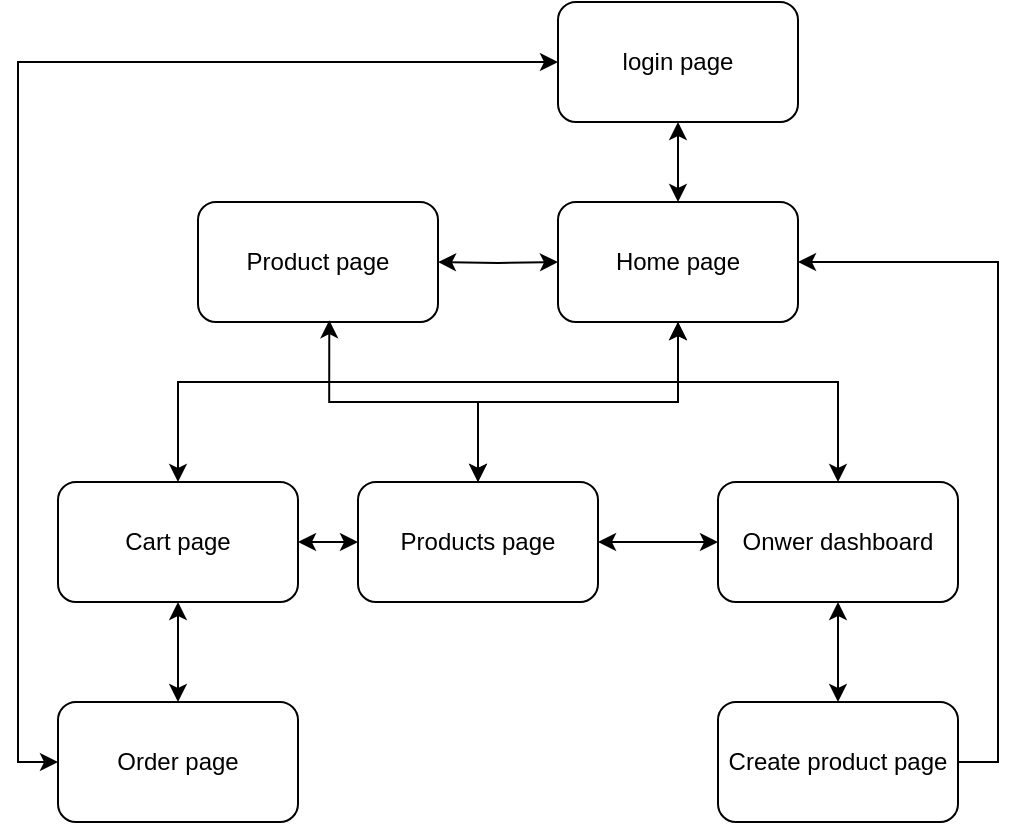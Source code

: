 <mxfile version="16.5.1" type="device"><diagram id="m7hVIseXcBF4rkwlw7Gb" name="Page-1"><mxGraphModel dx="865" dy="534" grid="1" gridSize="10" guides="1" tooltips="1" connect="1" arrows="1" fold="1" page="1" pageScale="1" pageWidth="850" pageHeight="1100" math="0" shadow="0"><root><mxCell id="0"/><mxCell id="1" parent="0"/><mxCell id="6Yl2NifNrMOVxBwbX8Qj-4" style="edgeStyle=orthogonalEdgeStyle;rounded=0;orthogonalLoop=1;jettySize=auto;html=1;entryX=0.5;entryY=0;entryDx=0;entryDy=0;" parent="1" source="6Yl2NifNrMOVxBwbX8Qj-1" target="-uUCKYR0nV9FPhkyNuR2-1" edge="1"><mxGeometry relative="1" as="geometry"><mxPoint x="320" y="340" as="targetPoint"/></mxGeometry></mxCell><mxCell id="6Yl2NifNrMOVxBwbX8Qj-5" style="edgeStyle=orthogonalEdgeStyle;rounded=0;orthogonalLoop=1;jettySize=auto;html=1;entryX=0.5;entryY=0;entryDx=0;entryDy=0;startArrow=classic;startFill=1;" parent="1" source="6Yl2NifNrMOVxBwbX8Qj-1" target="6Yl2NifNrMOVxBwbX8Qj-2" edge="1"><mxGeometry relative="1" as="geometry"><Array as="points"><mxPoint x="420" y="250"/><mxPoint x="500" y="250"/></Array></mxGeometry></mxCell><mxCell id="6Yl2NifNrMOVxBwbX8Qj-7" style="edgeStyle=orthogonalEdgeStyle;rounded=0;orthogonalLoop=1;jettySize=auto;html=1;entryX=0.5;entryY=0;entryDx=0;entryDy=0;startArrow=classic;startFill=1;" parent="1" source="6Yl2NifNrMOVxBwbX8Qj-1" target="6Yl2NifNrMOVxBwbX8Qj-6" edge="1"><mxGeometry relative="1" as="geometry"><Array as="points"><mxPoint x="420" y="250"/><mxPoint x="170" y="250"/></Array></mxGeometry></mxCell><mxCell id="-uUCKYR0nV9FPhkyNuR2-9" style="edgeStyle=orthogonalEdgeStyle;rounded=0;orthogonalLoop=1;jettySize=auto;html=1;startArrow=none;startFill=0;exitX=1;exitY=0.5;exitDx=0;exitDy=0;" edge="1" parent="1" source="-uUCKYR0nV9FPhkyNuR2-6" target="6Yl2NifNrMOVxBwbX8Qj-1"><mxGeometry relative="1" as="geometry"><Array as="points"><mxPoint x="580" y="440"/><mxPoint x="580" y="190"/></Array></mxGeometry></mxCell><mxCell id="6Yl2NifNrMOVxBwbX8Qj-1" value="Home page" style="rounded=1;whiteSpace=wrap;html=1;" parent="1" vertex="1"><mxGeometry x="360" y="160" width="120" height="60" as="geometry"/></mxCell><mxCell id="6Yl2NifNrMOVxBwbX8Qj-8" style="edgeStyle=orthogonalEdgeStyle;rounded=0;orthogonalLoop=1;jettySize=auto;html=1;startArrow=classic;startFill=1;entryX=1;entryY=0.5;entryDx=0;entryDy=0;" parent="1" source="6Yl2NifNrMOVxBwbX8Qj-2" target="-uUCKYR0nV9FPhkyNuR2-1" edge="1"><mxGeometry relative="1" as="geometry"><mxPoint x="380" y="370" as="targetPoint"/></mxGeometry></mxCell><mxCell id="-uUCKYR0nV9FPhkyNuR2-7" style="edgeStyle=orthogonalEdgeStyle;rounded=0;orthogonalLoop=1;jettySize=auto;html=1;startArrow=classic;startFill=1;" edge="1" parent="1" source="6Yl2NifNrMOVxBwbX8Qj-2" target="-uUCKYR0nV9FPhkyNuR2-6"><mxGeometry relative="1" as="geometry"/></mxCell><mxCell id="6Yl2NifNrMOVxBwbX8Qj-2" value="Onwer dashboard" style="rounded=1;whiteSpace=wrap;html=1;" parent="1" vertex="1"><mxGeometry x="440" y="300" width="120" height="60" as="geometry"/></mxCell><mxCell id="6Yl2NifNrMOVxBwbX8Qj-9" style="edgeStyle=orthogonalEdgeStyle;rounded=0;orthogonalLoop=1;jettySize=auto;html=1;startArrow=classic;startFill=1;" parent="1" source="6Yl2NifNrMOVxBwbX8Qj-6" target="-uUCKYR0nV9FPhkyNuR2-1" edge="1"><mxGeometry relative="1" as="geometry"><mxPoint x="260" y="370" as="targetPoint"/></mxGeometry></mxCell><mxCell id="6Yl2NifNrMOVxBwbX8Qj-11" style="edgeStyle=orthogonalEdgeStyle;rounded=0;orthogonalLoop=1;jettySize=auto;html=1;startArrow=classic;startFill=1;" parent="1" source="6Yl2NifNrMOVxBwbX8Qj-6" target="6Yl2NifNrMOVxBwbX8Qj-10" edge="1"><mxGeometry relative="1" as="geometry"/></mxCell><mxCell id="6Yl2NifNrMOVxBwbX8Qj-6" value="Cart page" style="rounded=1;whiteSpace=wrap;html=1;" parent="1" vertex="1"><mxGeometry x="110" y="300" width="120" height="60" as="geometry"/></mxCell><mxCell id="6Yl2NifNrMOVxBwbX8Qj-10" value="Order page" style="rounded=1;whiteSpace=wrap;html=1;" parent="1" vertex="1"><mxGeometry x="110" y="410" width="120" height="60" as="geometry"/></mxCell><mxCell id="-uUCKYR0nV9FPhkyNuR2-1" value="Products page" style="rounded=1;whiteSpace=wrap;html=1;" vertex="1" parent="1"><mxGeometry x="260" y="300" width="120" height="60" as="geometry"/></mxCell><mxCell id="-uUCKYR0nV9FPhkyNuR2-2" value="Product page" style="rounded=1;whiteSpace=wrap;html=1;" vertex="1" parent="1"><mxGeometry x="180" y="160" width="120" height="60" as="geometry"/></mxCell><mxCell id="-uUCKYR0nV9FPhkyNuR2-4" style="edgeStyle=orthogonalEdgeStyle;rounded=0;orthogonalLoop=1;jettySize=auto;html=1;startArrow=classic;startFill=1;entryX=1;entryY=0.5;entryDx=0;entryDy=0;" edge="1" parent="1" target="-uUCKYR0nV9FPhkyNuR2-2"><mxGeometry relative="1" as="geometry"><mxPoint x="360" y="190" as="sourcePoint"/><mxPoint x="390" y="340.0" as="targetPoint"/></mxGeometry></mxCell><mxCell id="-uUCKYR0nV9FPhkyNuR2-5" style="edgeStyle=orthogonalEdgeStyle;rounded=0;orthogonalLoop=1;jettySize=auto;html=1;startArrow=classic;startFill=1;entryX=0.547;entryY=0.985;entryDx=0;entryDy=0;entryPerimeter=0;exitX=0.5;exitY=0;exitDx=0;exitDy=0;" edge="1" parent="1" source="-uUCKYR0nV9FPhkyNuR2-1" target="-uUCKYR0nV9FPhkyNuR2-2"><mxGeometry relative="1" as="geometry"><mxPoint x="460" y="350.0" as="sourcePoint"/><mxPoint x="400" y="350.0" as="targetPoint"/><Array as="points"><mxPoint x="320" y="260"/><mxPoint x="246" y="260"/></Array></mxGeometry></mxCell><mxCell id="-uUCKYR0nV9FPhkyNuR2-6" value="Create product page" style="rounded=1;whiteSpace=wrap;html=1;" vertex="1" parent="1"><mxGeometry x="440" y="410" width="120" height="60" as="geometry"/></mxCell><mxCell id="-uUCKYR0nV9FPhkyNuR2-11" style="edgeStyle=orthogonalEdgeStyle;rounded=0;orthogonalLoop=1;jettySize=auto;html=1;startArrow=classic;startFill=1;endArrow=classic;endFill=1;" edge="1" parent="1" source="-uUCKYR0nV9FPhkyNuR2-10" target="6Yl2NifNrMOVxBwbX8Qj-1"><mxGeometry relative="1" as="geometry"/></mxCell><mxCell id="-uUCKYR0nV9FPhkyNuR2-12" style="edgeStyle=orthogonalEdgeStyle;rounded=0;orthogonalLoop=1;jettySize=auto;html=1;entryX=0;entryY=0.5;entryDx=0;entryDy=0;startArrow=classic;startFill=1;endArrow=classic;endFill=1;" edge="1" parent="1" source="-uUCKYR0nV9FPhkyNuR2-10" target="6Yl2NifNrMOVxBwbX8Qj-10"><mxGeometry relative="1" as="geometry"/></mxCell><mxCell id="-uUCKYR0nV9FPhkyNuR2-10" value="login page" style="rounded=1;whiteSpace=wrap;html=1;" vertex="1" parent="1"><mxGeometry x="360" y="60" width="120" height="60" as="geometry"/></mxCell></root></mxGraphModel></diagram></mxfile>